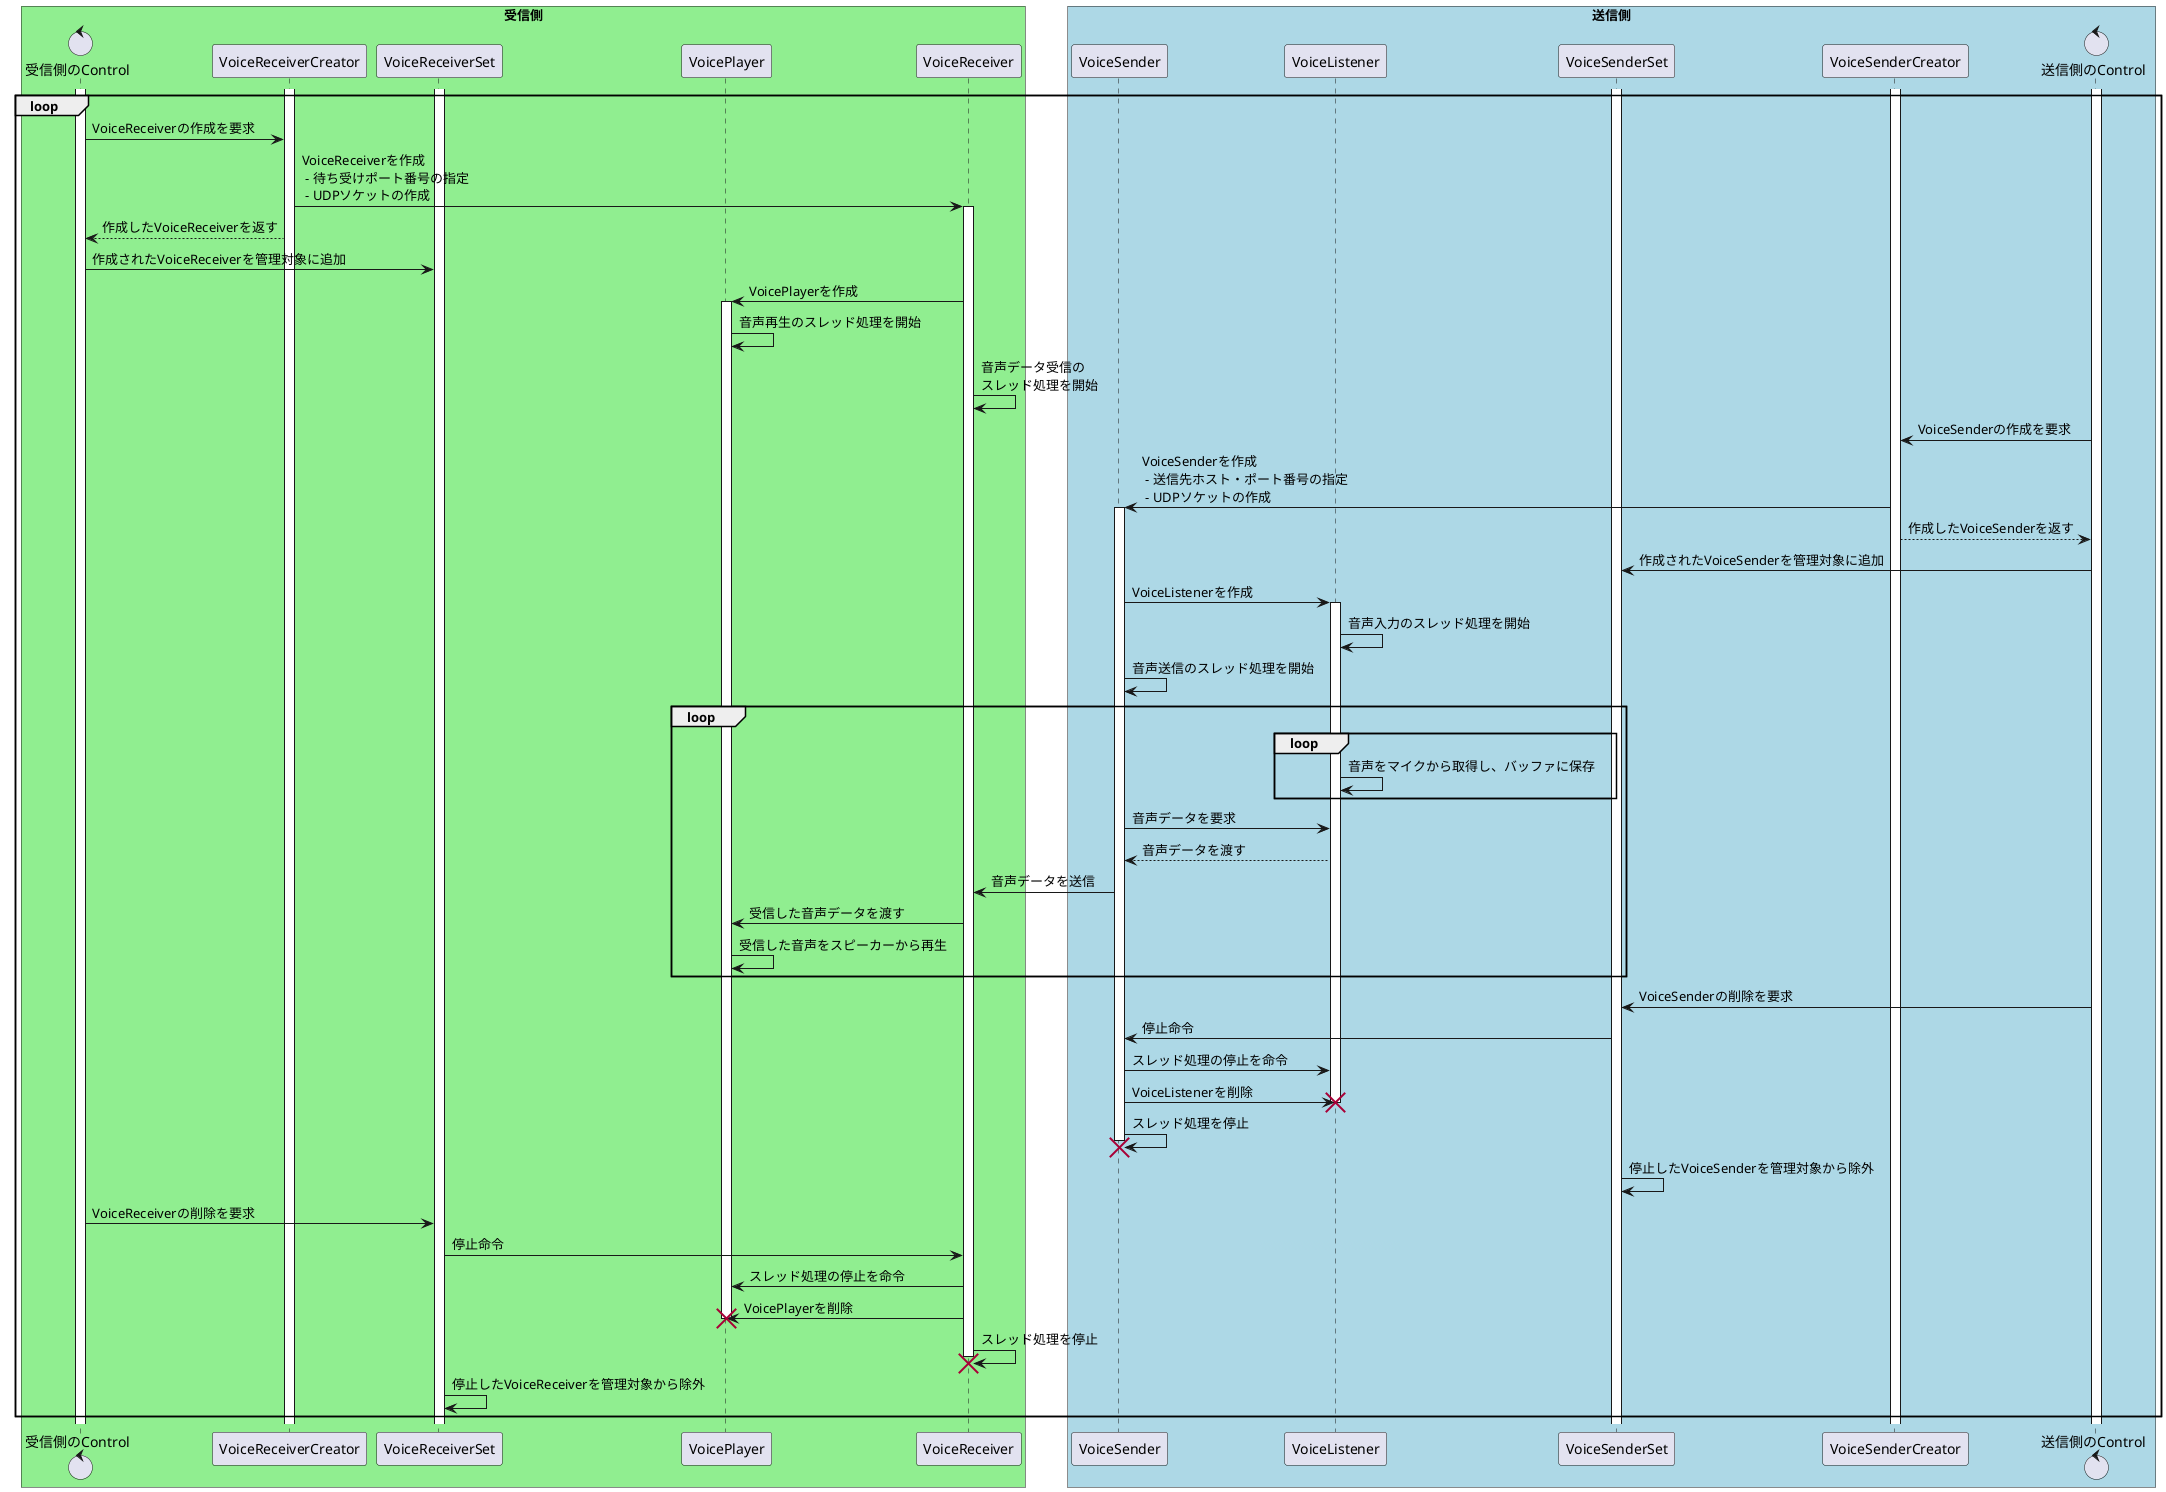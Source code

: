 @startuml

skinparam boxPadding 20

box "受信側" #LightGreen
control 受信側のControl
participant VoiceReceiverCreator
participant VoiceReceiverSet
participant VoicePlayer
participant VoiceReceiver
end box

box "送信側" #LightBlue
participant VoiceSender
participant VoiceListener
participant VoiceSenderSet
participant VoiceSenderCreator
control 送信側のControl
end box

' 初期化
activate 受信側のControl
activate VoiceReceiverSet
activate VoiceReceiverCreator
activate 送信側のControl
activate VoiceSenderSet
activate VoiceSenderCreator

loop
    ' 受信準備
    受信側のControl -> VoiceReceiverCreator: VoiceReceiverの作成を要求
    VoiceReceiverCreator -> VoiceReceiver: VoiceReceiverを作成\n - 待ち受けポート番号の指定\n - UDPソケットの作成
    activate VoiceReceiver
    受信側のControl <-- VoiceReceiverCreator: 作成したVoiceReceiverを返す
    受信側のControl -> VoiceReceiverSet: 作成されたVoiceReceiverを管理対象に追加
    VoiceReceiver -> VoicePlayer: VoicePlayerを作成
    activate VoicePlayer
    VoicePlayer -> VoicePlayer: 音声再生のスレッド処理を開始
    VoiceReceiver -> VoiceReceiver: 音声データ受信の\nスレッド処理を開始

    ' 送信準備
    送信側のControl -> VoiceSenderCreator: VoiceSenderの作成を要求
    VoiceSenderCreator -> VoiceSender: VoiceSenderを作成\n - 送信先ホスト・ポート番号の指定 \n - UDPソケットの作成
    activate VoiceSender
    送信側のControl <-- VoiceSenderCreator: 作成したVoiceSenderを返す
    送信側のControl -> VoiceSenderSet: 作成されたVoiceSenderを管理対象に追加
    VoiceSender -> VoiceListener: VoiceListenerを作成
    activate VoiceListener
    VoiceListener -> VoiceListener: 音声入力のスレッド処理を開始
    VoiceSender -> VoiceSender: 音声送信のスレッド処理を開始

    ' 送受信処理
    loop
        loop
            VoiceListener -> VoiceListener: 音声をマイクから取得し、バッファに保存
        end
        VoiceSender -> VoiceListener: 音声データを要求
        VoiceSender <-- VoiceListener: 音声データを渡す
        VoiceSender -> VoiceReceiver: 音声データを送信

        VoiceReceiver -> VoicePlayer: 受信した音声データを渡す
        VoicePlayer -> VoicePlayer: 受信した音声をスピーカーから再生
    end

    ' 送信終了処理
    送信側のControl -> VoiceSenderSet: VoiceSenderの削除を要求
    VoiceSenderSet -> VoiceSender: 停止命令
    VoiceSender -> VoiceListener: スレッド処理の停止を命令
    VoiceSender -> VoiceListener: VoiceListenerを削除
    destroy VoiceListener
    VoiceSender -> VoiceSender: スレッド処理を停止
    destroy VoiceSender
    VoiceSenderSet -> VoiceSenderSet: 停止したVoiceSenderを管理対象から除外

    ' 受信終了処理
    受信側のControl -> VoiceReceiverSet: VoiceReceiverの削除を要求
    VoiceReceiverSet -> VoiceReceiver: 停止命令
    VoiceReceiver -> VoicePlayer: スレッド処理の停止を命令
    VoiceReceiver -> VoicePlayer: VoicePlayerを削除
    destroy VoicePlayer
    VoiceReceiver -> VoiceReceiver: スレッド処理を停止
    destroy VoiceReceiver
    VoiceReceiverSet -> VoiceReceiverSet: 停止したVoiceReceiverを管理対象から除外
end

@enduml